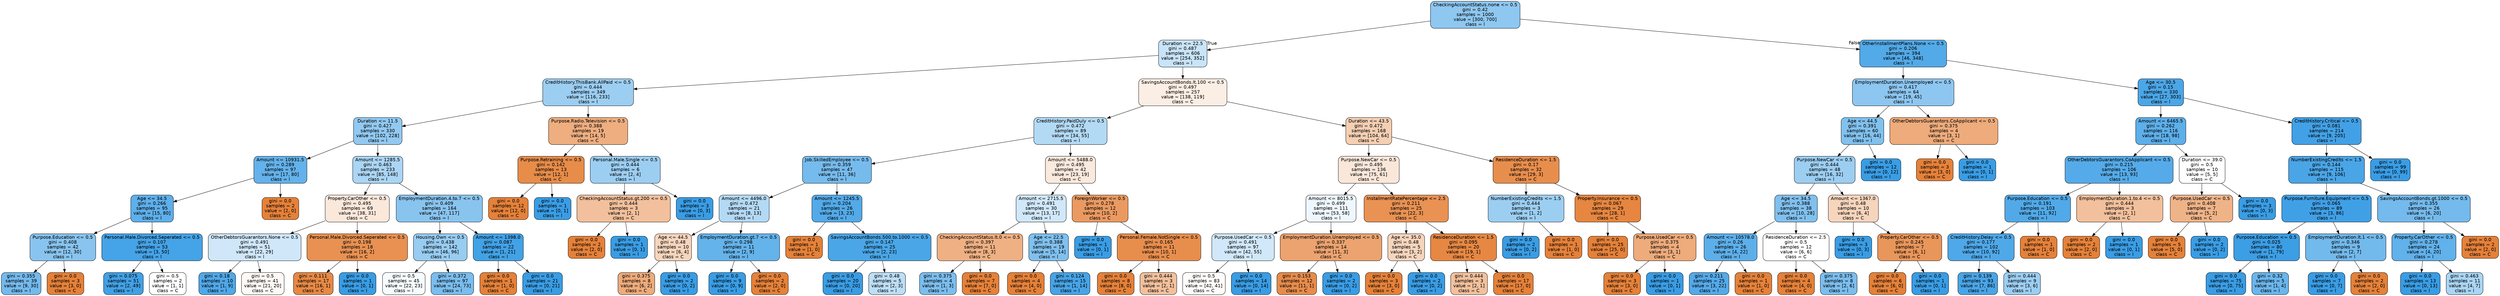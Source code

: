 digraph Tree {
node [shape=box, style="filled, rounded", color="black", fontname=helvetica] ;
edge [fontname=helvetica] ;
0 [label="CheckingAccountStatus.none <= 0.5\ngini = 0.42\nsamples = 1000\nvalue = [300, 700]\nclass = l", fillcolor="#8ec7f0"] ;
1 [label="Duration <= 22.5\ngini = 0.487\nsamples = 606\nvalue = [254, 352]\nclass = l", fillcolor="#c8e4f8"] ;
0 -> 1 [labeldistance=2.5, labelangle=45, headlabel="True"] ;
2 [label="CreditHistory.ThisBank.AllPaid <= 0.5\ngini = 0.444\nsamples = 349\nvalue = [116, 233]\nclass = l", fillcolor="#9ccef2"] ;
1 -> 2 ;
3 [label="Duration <= 11.5\ngini = 0.427\nsamples = 330\nvalue = [102, 228]\nclass = l", fillcolor="#92c9f1"] ;
2 -> 3 ;
4 [label="Amount <= 10931.5\ngini = 0.289\nsamples = 97\nvalue = [17, 80]\nclass = l", fillcolor="#63b2eb"] ;
3 -> 4 ;
5 [label="Age <= 34.5\ngini = 0.266\nsamples = 95\nvalue = [15, 80]\nclass = l", fillcolor="#5eafea"] ;
4 -> 5 ;
6 [label="Purpose.Education <= 0.5\ngini = 0.408\nsamples = 42\nvalue = [12, 30]\nclass = l", fillcolor="#88c4ef"] ;
5 -> 6 ;
7 [label="gini = 0.355\nsamples = 39\nvalue = [9, 30]\nclass = l", fillcolor="#74baed"] ;
6 -> 7 ;
8 [label="gini = 0.0\nsamples = 3\nvalue = [3, 0]\nclass = C", fillcolor="#e58139"] ;
6 -> 8 ;
9 [label="Personal.Male.Divorced.Seperated <= 0.5\ngini = 0.107\nsamples = 53\nvalue = [3, 50]\nclass = l", fillcolor="#45a3e7"] ;
5 -> 9 ;
10 [label="gini = 0.075\nsamples = 51\nvalue = [2, 49]\nclass = l", fillcolor="#41a1e6"] ;
9 -> 10 ;
11 [label="gini = 0.5\nsamples = 2\nvalue = [1, 1]\nclass = C", fillcolor="#ffffff"] ;
9 -> 11 ;
12 [label="gini = 0.0\nsamples = 2\nvalue = [2, 0]\nclass = C", fillcolor="#e58139"] ;
4 -> 12 ;
13 [label="Amount <= 1285.5\ngini = 0.463\nsamples = 233\nvalue = [85, 148]\nclass = l", fillcolor="#abd5f4"] ;
3 -> 13 ;
14 [label="Property.CarOther <= 0.5\ngini = 0.495\nsamples = 69\nvalue = [38, 31]\nclass = C", fillcolor="#fae8db"] ;
13 -> 14 ;
15 [label="OtherDebtorsGuarantors.None <= 0.5\ngini = 0.491\nsamples = 51\nvalue = [22, 29]\nclass = l", fillcolor="#cfe7f9"] ;
14 -> 15 ;
16 [label="gini = 0.18\nsamples = 10\nvalue = [1, 9]\nclass = l", fillcolor="#4fa8e8"] ;
15 -> 16 ;
17 [label="gini = 0.5\nsamples = 41\nvalue = [21, 20]\nclass = C", fillcolor="#fef9f6"] ;
15 -> 17 ;
18 [label="Personal.Male.Divorced.Seperated <= 0.5\ngini = 0.198\nsamples = 18\nvalue = [16, 2]\nclass = C", fillcolor="#e89152"] ;
14 -> 18 ;
19 [label="gini = 0.111\nsamples = 17\nvalue = [16, 1]\nclass = C", fillcolor="#e78945"] ;
18 -> 19 ;
20 [label="gini = 0.0\nsamples = 1\nvalue = [0, 1]\nclass = l", fillcolor="#399de5"] ;
18 -> 20 ;
21 [label="EmploymentDuration.4.to.7 <= 0.5\ngini = 0.409\nsamples = 164\nvalue = [47, 117]\nclass = l", fillcolor="#89c4ef"] ;
13 -> 21 ;
22 [label="Housing.Own <= 0.5\ngini = 0.438\nsamples = 142\nvalue = [46, 96]\nclass = l", fillcolor="#98ccf1"] ;
21 -> 22 ;
23 [label="gini = 0.5\nsamples = 45\nvalue = [22, 23]\nclass = l", fillcolor="#f6fbfe"] ;
22 -> 23 ;
24 [label="gini = 0.372\nsamples = 97\nvalue = [24, 73]\nclass = l", fillcolor="#7abdee"] ;
22 -> 24 ;
25 [label="Amount <= 1398.0\ngini = 0.087\nsamples = 22\nvalue = [1, 21]\nclass = l", fillcolor="#42a2e6"] ;
21 -> 25 ;
26 [label="gini = 0.0\nsamples = 1\nvalue = [1, 0]\nclass = C", fillcolor="#e58139"] ;
25 -> 26 ;
27 [label="gini = 0.0\nsamples = 21\nvalue = [0, 21]\nclass = l", fillcolor="#399de5"] ;
25 -> 27 ;
28 [label="Purpose.Radio.Television <= 0.5\ngini = 0.388\nsamples = 19\nvalue = [14, 5]\nclass = C", fillcolor="#eeae80"] ;
2 -> 28 ;
29 [label="Purpose.Retraining <= 0.5\ngini = 0.142\nsamples = 13\nvalue = [12, 1]\nclass = C", fillcolor="#e78c49"] ;
28 -> 29 ;
30 [label="gini = 0.0\nsamples = 12\nvalue = [12, 0]\nclass = C", fillcolor="#e58139"] ;
29 -> 30 ;
31 [label="gini = 0.0\nsamples = 1\nvalue = [0, 1]\nclass = l", fillcolor="#399de5"] ;
29 -> 31 ;
32 [label="Personal.Male.Single <= 0.5\ngini = 0.444\nsamples = 6\nvalue = [2, 4]\nclass = l", fillcolor="#9ccef2"] ;
28 -> 32 ;
33 [label="CheckingAccountStatus.gt.200 <= 0.5\ngini = 0.444\nsamples = 3\nvalue = [2, 1]\nclass = C", fillcolor="#f2c09c"] ;
32 -> 33 ;
34 [label="gini = 0.0\nsamples = 2\nvalue = [2, 0]\nclass = C", fillcolor="#e58139"] ;
33 -> 34 ;
35 [label="gini = 0.0\nsamples = 1\nvalue = [0, 1]\nclass = l", fillcolor="#399de5"] ;
33 -> 35 ;
36 [label="gini = 0.0\nsamples = 3\nvalue = [0, 3]\nclass = l", fillcolor="#399de5"] ;
32 -> 36 ;
37 [label="SavingsAccountBonds.lt.100 <= 0.5\ngini = 0.497\nsamples = 257\nvalue = [138, 119]\nclass = C", fillcolor="#fbeee4"] ;
1 -> 37 ;
38 [label="CreditHistory.PaidDuly <= 0.5\ngini = 0.472\nsamples = 89\nvalue = [34, 55]\nclass = l", fillcolor="#b3daf5"] ;
37 -> 38 ;
39 [label="Job.SkilledEmployee <= 0.5\ngini = 0.359\nsamples = 47\nvalue = [11, 36]\nclass = l", fillcolor="#76bbed"] ;
38 -> 39 ;
40 [label="Amount <= 4496.0\ngini = 0.472\nsamples = 21\nvalue = [8, 13]\nclass = l", fillcolor="#b3d9f5"] ;
39 -> 40 ;
41 [label="Age <= 44.5\ngini = 0.48\nsamples = 10\nvalue = [6, 4]\nclass = C", fillcolor="#f6d5bd"] ;
40 -> 41 ;
42 [label="gini = 0.375\nsamples = 8\nvalue = [6, 2]\nclass = C", fillcolor="#eeab7b"] ;
41 -> 42 ;
43 [label="gini = 0.0\nsamples = 2\nvalue = [0, 2]\nclass = l", fillcolor="#399de5"] ;
41 -> 43 ;
44 [label="EmploymentDuration.gt.7 <= 0.5\ngini = 0.298\nsamples = 11\nvalue = [2, 9]\nclass = l", fillcolor="#65b3eb"] ;
40 -> 44 ;
45 [label="gini = 0.0\nsamples = 9\nvalue = [0, 9]\nclass = l", fillcolor="#399de5"] ;
44 -> 45 ;
46 [label="gini = 0.0\nsamples = 2\nvalue = [2, 0]\nclass = C", fillcolor="#e58139"] ;
44 -> 46 ;
47 [label="Amount <= 1245.5\ngini = 0.204\nsamples = 26\nvalue = [3, 23]\nclass = l", fillcolor="#53aae8"] ;
39 -> 47 ;
48 [label="gini = 0.0\nsamples = 1\nvalue = [1, 0]\nclass = C", fillcolor="#e58139"] ;
47 -> 48 ;
49 [label="SavingsAccountBonds.500.to.1000 <= 0.5\ngini = 0.147\nsamples = 25\nvalue = [2, 23]\nclass = l", fillcolor="#4aa6e7"] ;
47 -> 49 ;
50 [label="gini = 0.0\nsamples = 20\nvalue = [0, 20]\nclass = l", fillcolor="#399de5"] ;
49 -> 50 ;
51 [label="gini = 0.48\nsamples = 5\nvalue = [2, 3]\nclass = l", fillcolor="#bddef6"] ;
49 -> 51 ;
52 [label="Amount <= 5488.0\ngini = 0.495\nsamples = 42\nvalue = [23, 19]\nclass = C", fillcolor="#fae9dd"] ;
38 -> 52 ;
53 [label="Amount <= 2715.5\ngini = 0.491\nsamples = 30\nvalue = [13, 17]\nclass = l", fillcolor="#d0e8f9"] ;
52 -> 53 ;
54 [label="CheckingAccountStatus.lt.0 <= 0.5\ngini = 0.397\nsamples = 11\nvalue = [8, 3]\nclass = C", fillcolor="#efb083"] ;
53 -> 54 ;
55 [label="gini = 0.375\nsamples = 4\nvalue = [1, 3]\nclass = l", fillcolor="#7bbeee"] ;
54 -> 55 ;
56 [label="gini = 0.0\nsamples = 7\nvalue = [7, 0]\nclass = C", fillcolor="#e58139"] ;
54 -> 56 ;
57 [label="Age <= 22.5\ngini = 0.388\nsamples = 19\nvalue = [5, 14]\nclass = l", fillcolor="#80c0ee"] ;
53 -> 57 ;
58 [label="gini = 0.0\nsamples = 4\nvalue = [4, 0]\nclass = C", fillcolor="#e58139"] ;
57 -> 58 ;
59 [label="gini = 0.124\nsamples = 15\nvalue = [1, 14]\nclass = l", fillcolor="#47a4e7"] ;
57 -> 59 ;
60 [label="ForeignWorker <= 0.5\ngini = 0.278\nsamples = 12\nvalue = [10, 2]\nclass = C", fillcolor="#ea9a61"] ;
52 -> 60 ;
61 [label="gini = 0.0\nsamples = 1\nvalue = [0, 1]\nclass = l", fillcolor="#399de5"] ;
60 -> 61 ;
62 [label="Personal.Female.NotSingle <= 0.5\ngini = 0.165\nsamples = 11\nvalue = [10, 1]\nclass = C", fillcolor="#e88e4d"] ;
60 -> 62 ;
63 [label="gini = 0.0\nsamples = 8\nvalue = [8, 0]\nclass = C", fillcolor="#e58139"] ;
62 -> 63 ;
64 [label="gini = 0.444\nsamples = 3\nvalue = [2, 1]\nclass = C", fillcolor="#f2c09c"] ;
62 -> 64 ;
65 [label="Duration <= 43.5\ngini = 0.472\nsamples = 168\nvalue = [104, 64]\nclass = C", fillcolor="#f5cfb3"] ;
37 -> 65 ;
66 [label="Purpose.NewCar <= 0.5\ngini = 0.495\nsamples = 136\nvalue = [75, 61]\nclass = C", fillcolor="#fae7da"] ;
65 -> 66 ;
67 [label="Amount <= 8015.5\ngini = 0.499\nsamples = 111\nvalue = [53, 58]\nclass = l", fillcolor="#eef7fd"] ;
66 -> 67 ;
68 [label="Purpose.UsedCar <= 0.5\ngini = 0.491\nsamples = 97\nvalue = [42, 55]\nclass = l", fillcolor="#d0e8f9"] ;
67 -> 68 ;
69 [label="gini = 0.5\nsamples = 83\nvalue = [42, 41]\nclass = C", fillcolor="#fefcfa"] ;
68 -> 69 ;
70 [label="gini = 0.0\nsamples = 14\nvalue = [0, 14]\nclass = l", fillcolor="#399de5"] ;
68 -> 70 ;
71 [label="EmploymentDuration.Unemployed <= 0.5\ngini = 0.337\nsamples = 14\nvalue = [11, 3]\nclass = C", fillcolor="#eca36f"] ;
67 -> 71 ;
72 [label="gini = 0.153\nsamples = 12\nvalue = [11, 1]\nclass = C", fillcolor="#e78c4b"] ;
71 -> 72 ;
73 [label="gini = 0.0\nsamples = 2\nvalue = [0, 2]\nclass = l", fillcolor="#399de5"] ;
71 -> 73 ;
74 [label="InstallmentRatePercentage <= 2.5\ngini = 0.211\nsamples = 25\nvalue = [22, 3]\nclass = C", fillcolor="#e99254"] ;
66 -> 74 ;
75 [label="Age <= 35.0\ngini = 0.48\nsamples = 5\nvalue = [3, 2]\nclass = C", fillcolor="#f6d5bd"] ;
74 -> 75 ;
76 [label="gini = 0.0\nsamples = 3\nvalue = [3, 0]\nclass = C", fillcolor="#e58139"] ;
75 -> 76 ;
77 [label="gini = 0.0\nsamples = 2\nvalue = [0, 2]\nclass = l", fillcolor="#399de5"] ;
75 -> 77 ;
78 [label="ResidenceDuration <= 1.5\ngini = 0.095\nsamples = 20\nvalue = [19, 1]\nclass = C", fillcolor="#e68843"] ;
74 -> 78 ;
79 [label="gini = 0.444\nsamples = 3\nvalue = [2, 1]\nclass = C", fillcolor="#f2c09c"] ;
78 -> 79 ;
80 [label="gini = 0.0\nsamples = 17\nvalue = [17, 0]\nclass = C", fillcolor="#e58139"] ;
78 -> 80 ;
81 [label="ResidenceDuration <= 1.5\ngini = 0.17\nsamples = 32\nvalue = [29, 3]\nclass = C", fillcolor="#e88e4d"] ;
65 -> 81 ;
82 [label="NumberExistingCredits <= 1.5\ngini = 0.444\nsamples = 3\nvalue = [1, 2]\nclass = l", fillcolor="#9ccef2"] ;
81 -> 82 ;
83 [label="gini = 0.0\nsamples = 2\nvalue = [0, 2]\nclass = l", fillcolor="#399de5"] ;
82 -> 83 ;
84 [label="gini = 0.0\nsamples = 1\nvalue = [1, 0]\nclass = C", fillcolor="#e58139"] ;
82 -> 84 ;
85 [label="Property.Insurance <= 0.5\ngini = 0.067\nsamples = 29\nvalue = [28, 1]\nclass = C", fillcolor="#e68640"] ;
81 -> 85 ;
86 [label="gini = 0.0\nsamples = 25\nvalue = [25, 0]\nclass = C", fillcolor="#e58139"] ;
85 -> 86 ;
87 [label="Purpose.UsedCar <= 0.5\ngini = 0.375\nsamples = 4\nvalue = [3, 1]\nclass = C", fillcolor="#eeab7b"] ;
85 -> 87 ;
88 [label="gini = 0.0\nsamples = 3\nvalue = [3, 0]\nclass = C", fillcolor="#e58139"] ;
87 -> 88 ;
89 [label="gini = 0.0\nsamples = 1\nvalue = [0, 1]\nclass = l", fillcolor="#399de5"] ;
87 -> 89 ;
90 [label="OtherInstallmentPlans.None <= 0.5\ngini = 0.206\nsamples = 394\nvalue = [46, 348]\nclass = l", fillcolor="#53aae8"] ;
0 -> 90 [labeldistance=2.5, labelangle=-45, headlabel="False"] ;
91 [label="EmploymentDuration.Unemployed <= 0.5\ngini = 0.417\nsamples = 64\nvalue = [19, 45]\nclass = l", fillcolor="#8dc6f0"] ;
90 -> 91 ;
92 [label="Age <= 44.5\ngini = 0.391\nsamples = 60\nvalue = [16, 44]\nclass = l", fillcolor="#81c1ee"] ;
91 -> 92 ;
93 [label="Purpose.NewCar <= 0.5\ngini = 0.444\nsamples = 48\nvalue = [16, 32]\nclass = l", fillcolor="#9ccef2"] ;
92 -> 93 ;
94 [label="Age <= 34.5\ngini = 0.388\nsamples = 38\nvalue = [10, 28]\nclass = l", fillcolor="#80c0ee"] ;
93 -> 94 ;
95 [label="Amount <= 10578.0\ngini = 0.26\nsamples = 26\nvalue = [4, 22]\nclass = l", fillcolor="#5dafea"] ;
94 -> 95 ;
96 [label="gini = 0.211\nsamples = 25\nvalue = [3, 22]\nclass = l", fillcolor="#54aae9"] ;
95 -> 96 ;
97 [label="gini = 0.0\nsamples = 1\nvalue = [1, 0]\nclass = C", fillcolor="#e58139"] ;
95 -> 97 ;
98 [label="ResidenceDuration <= 2.5\ngini = 0.5\nsamples = 12\nvalue = [6, 6]\nclass = C", fillcolor="#ffffff"] ;
94 -> 98 ;
99 [label="gini = 0.0\nsamples = 4\nvalue = [4, 0]\nclass = C", fillcolor="#e58139"] ;
98 -> 99 ;
100 [label="gini = 0.375\nsamples = 8\nvalue = [2, 6]\nclass = l", fillcolor="#7bbeee"] ;
98 -> 100 ;
101 [label="Amount <= 1367.0\ngini = 0.48\nsamples = 10\nvalue = [6, 4]\nclass = C", fillcolor="#f6d5bd"] ;
93 -> 101 ;
102 [label="gini = 0.0\nsamples = 3\nvalue = [0, 3]\nclass = l", fillcolor="#399de5"] ;
101 -> 102 ;
103 [label="Property.CarOther <= 0.5\ngini = 0.245\nsamples = 7\nvalue = [6, 1]\nclass = C", fillcolor="#e9965a"] ;
101 -> 103 ;
104 [label="gini = 0.0\nsamples = 6\nvalue = [6, 0]\nclass = C", fillcolor="#e58139"] ;
103 -> 104 ;
105 [label="gini = 0.0\nsamples = 1\nvalue = [0, 1]\nclass = l", fillcolor="#399de5"] ;
103 -> 105 ;
106 [label="gini = 0.0\nsamples = 12\nvalue = [0, 12]\nclass = l", fillcolor="#399de5"] ;
92 -> 106 ;
107 [label="OtherDebtorsGuarantors.CoApplicant <= 0.5\ngini = 0.375\nsamples = 4\nvalue = [3, 1]\nclass = C", fillcolor="#eeab7b"] ;
91 -> 107 ;
108 [label="gini = 0.0\nsamples = 3\nvalue = [3, 0]\nclass = C", fillcolor="#e58139"] ;
107 -> 108 ;
109 [label="gini = 0.0\nsamples = 1\nvalue = [0, 1]\nclass = l", fillcolor="#399de5"] ;
107 -> 109 ;
110 [label="Age <= 30.5\ngini = 0.15\nsamples = 330\nvalue = [27, 303]\nclass = l", fillcolor="#4ba6e7"] ;
90 -> 110 ;
111 [label="Amount <= 6465.5\ngini = 0.262\nsamples = 116\nvalue = [18, 98]\nclass = l", fillcolor="#5dafea"] ;
110 -> 111 ;
112 [label="OtherDebtorsGuarantors.CoApplicant <= 0.5\ngini = 0.215\nsamples = 106\nvalue = [13, 93]\nclass = l", fillcolor="#55abe9"] ;
111 -> 112 ;
113 [label="Purpose.Education <= 0.5\ngini = 0.191\nsamples = 103\nvalue = [11, 92]\nclass = l", fillcolor="#51a9e8"] ;
112 -> 113 ;
114 [label="CreditHistory.Delay <= 0.5\ngini = 0.177\nsamples = 102\nvalue = [10, 92]\nclass = l", fillcolor="#4fa8e8"] ;
113 -> 114 ;
115 [label="gini = 0.139\nsamples = 93\nvalue = [7, 86]\nclass = l", fillcolor="#49a5e7"] ;
114 -> 115 ;
116 [label="gini = 0.444\nsamples = 9\nvalue = [3, 6]\nclass = l", fillcolor="#9ccef2"] ;
114 -> 116 ;
117 [label="gini = 0.0\nsamples = 1\nvalue = [1, 0]\nclass = C", fillcolor="#e58139"] ;
113 -> 117 ;
118 [label="EmploymentDuration.1.to.4 <= 0.5\ngini = 0.444\nsamples = 3\nvalue = [2, 1]\nclass = C", fillcolor="#f2c09c"] ;
112 -> 118 ;
119 [label="gini = 0.0\nsamples = 2\nvalue = [2, 0]\nclass = C", fillcolor="#e58139"] ;
118 -> 119 ;
120 [label="gini = 0.0\nsamples = 1\nvalue = [0, 1]\nclass = l", fillcolor="#399de5"] ;
118 -> 120 ;
121 [label="Duration <= 39.0\ngini = 0.5\nsamples = 10\nvalue = [5, 5]\nclass = C", fillcolor="#ffffff"] ;
111 -> 121 ;
122 [label="Purpose.UsedCar <= 0.5\ngini = 0.408\nsamples = 7\nvalue = [5, 2]\nclass = C", fillcolor="#efb388"] ;
121 -> 122 ;
123 [label="gini = 0.0\nsamples = 5\nvalue = [5, 0]\nclass = C", fillcolor="#e58139"] ;
122 -> 123 ;
124 [label="gini = 0.0\nsamples = 2\nvalue = [0, 2]\nclass = l", fillcolor="#399de5"] ;
122 -> 124 ;
125 [label="gini = 0.0\nsamples = 3\nvalue = [0, 3]\nclass = l", fillcolor="#399de5"] ;
121 -> 125 ;
126 [label="CreditHistory.Critical <= 0.5\ngini = 0.081\nsamples = 214\nvalue = [9, 205]\nclass = l", fillcolor="#42a1e6"] ;
110 -> 126 ;
127 [label="NumberExistingCredits <= 1.5\ngini = 0.144\nsamples = 115\nvalue = [9, 106]\nclass = l", fillcolor="#4aa5e7"] ;
126 -> 127 ;
128 [label="Purpose.Furniture.Equipment <= 0.5\ngini = 0.065\nsamples = 89\nvalue = [3, 86]\nclass = l", fillcolor="#40a0e6"] ;
127 -> 128 ;
129 [label="Purpose.Education <= 0.5\ngini = 0.025\nsamples = 80\nvalue = [1, 79]\nclass = l", fillcolor="#3c9ee5"] ;
128 -> 129 ;
130 [label="gini = 0.0\nsamples = 75\nvalue = [0, 75]\nclass = l", fillcolor="#399de5"] ;
129 -> 130 ;
131 [label="gini = 0.32\nsamples = 5\nvalue = [1, 4]\nclass = l", fillcolor="#6ab6ec"] ;
129 -> 131 ;
132 [label="EmploymentDuration.lt.1 <= 0.5\ngini = 0.346\nsamples = 9\nvalue = [2, 7]\nclass = l", fillcolor="#72b9ec"] ;
128 -> 132 ;
133 [label="gini = 0.0\nsamples = 7\nvalue = [0, 7]\nclass = l", fillcolor="#399de5"] ;
132 -> 133 ;
134 [label="gini = 0.0\nsamples = 2\nvalue = [2, 0]\nclass = C", fillcolor="#e58139"] ;
132 -> 134 ;
135 [label="SavingsAccountBonds.gt.1000 <= 0.5\ngini = 0.355\nsamples = 26\nvalue = [6, 20]\nclass = l", fillcolor="#74baed"] ;
127 -> 135 ;
136 [label="Property.CarOther <= 0.5\ngini = 0.278\nsamples = 24\nvalue = [4, 20]\nclass = l", fillcolor="#61b1ea"] ;
135 -> 136 ;
137 [label="gini = 0.0\nsamples = 13\nvalue = [0, 13]\nclass = l", fillcolor="#399de5"] ;
136 -> 137 ;
138 [label="gini = 0.463\nsamples = 11\nvalue = [4, 7]\nclass = l", fillcolor="#aad5f4"] ;
136 -> 138 ;
139 [label="gini = 0.0\nsamples = 2\nvalue = [2, 0]\nclass = C", fillcolor="#e58139"] ;
135 -> 139 ;
140 [label="gini = 0.0\nsamples = 99\nvalue = [0, 99]\nclass = l", fillcolor="#399de5"] ;
126 -> 140 ;
}